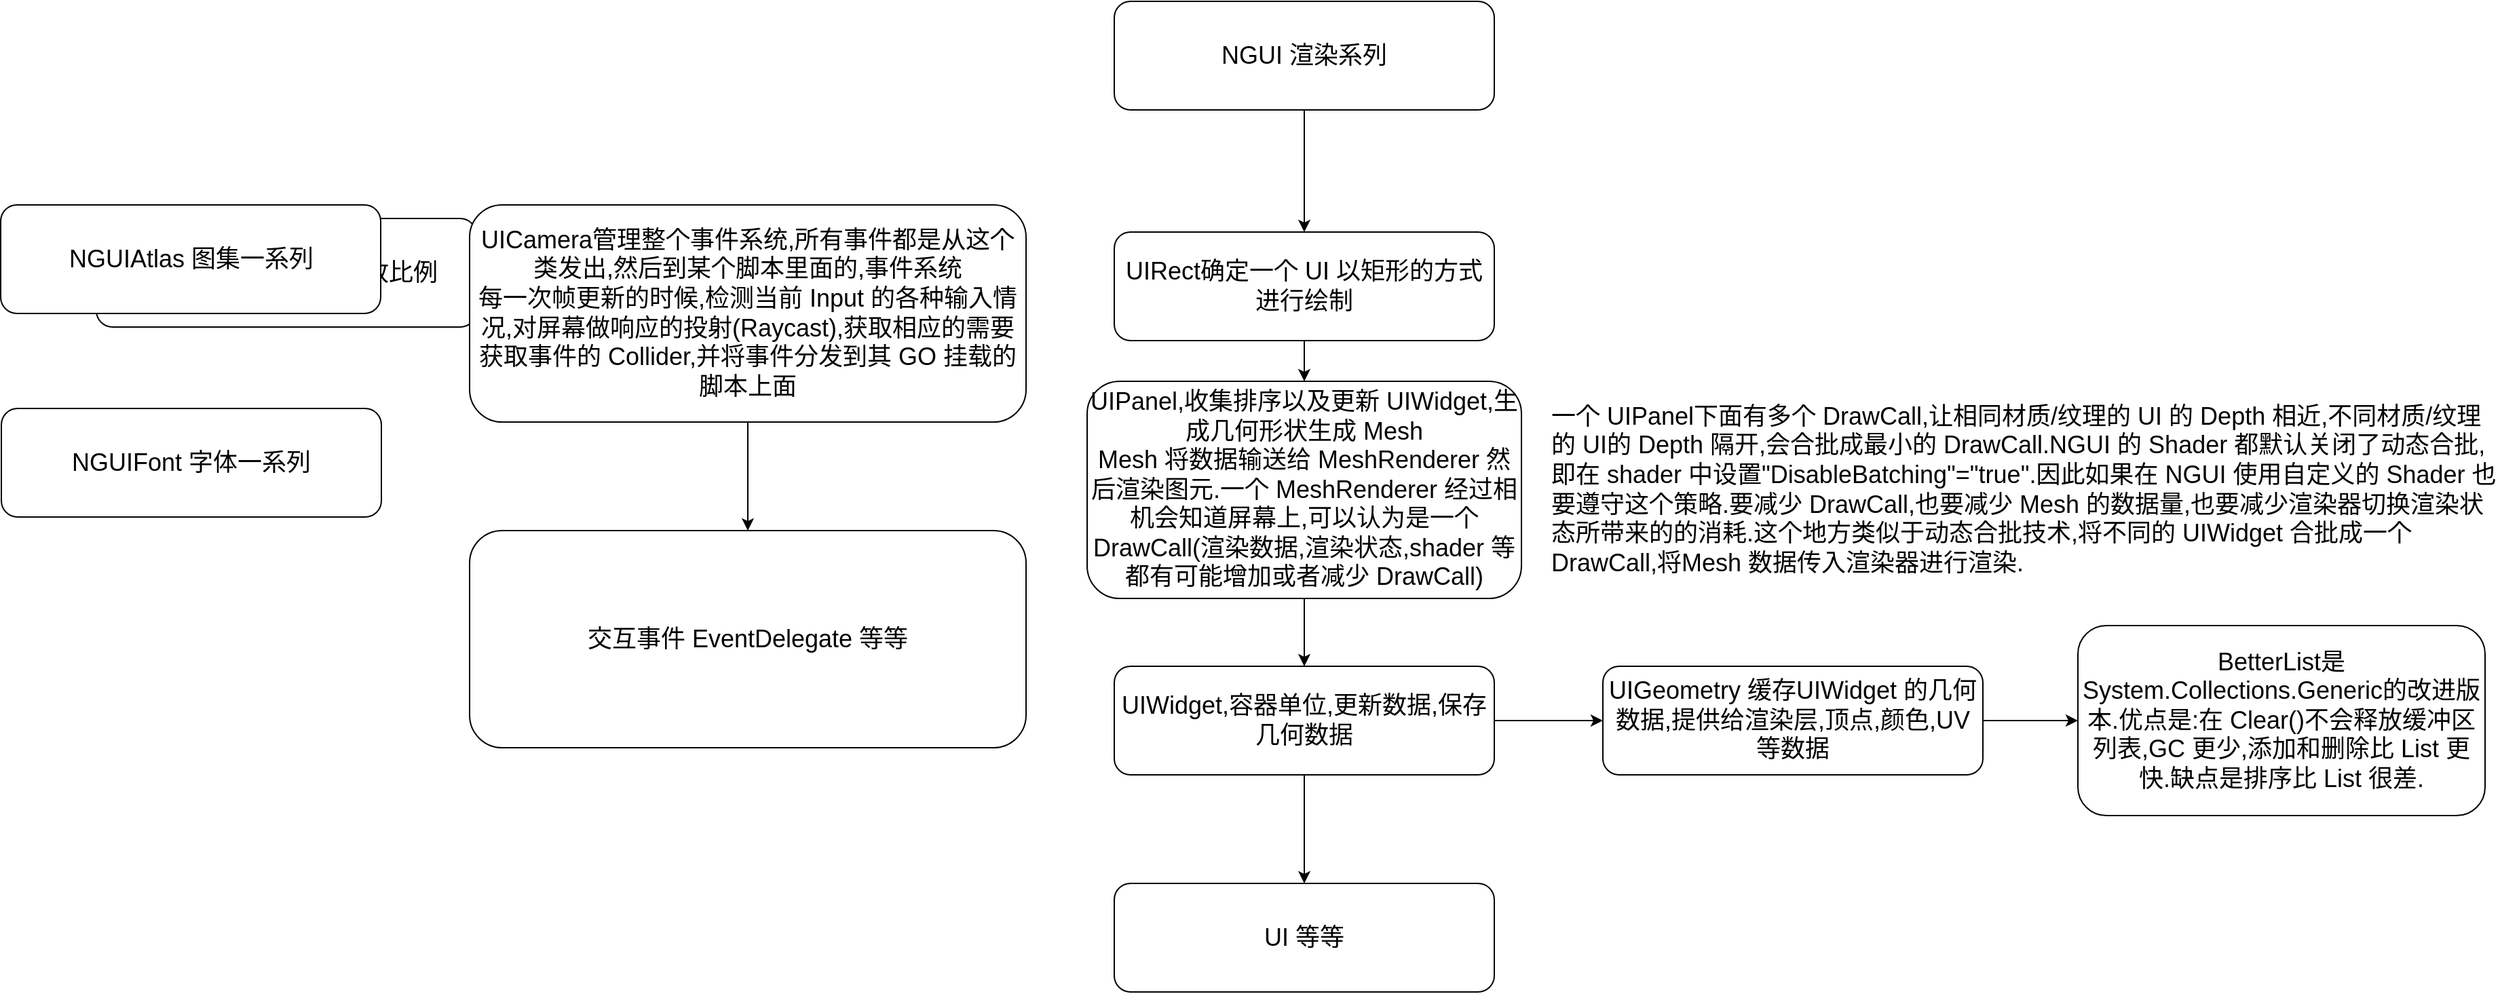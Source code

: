 <mxfile version="13.1.3">
    <diagram id="6hGFLwfOUW9BJ-s0fimq" name="Page-1">
        <mxGraphModel dx="2635" dy="1984" grid="1" gridSize="10" guides="1" tooltips="1" connect="1" arrows="1" fold="1" page="1" pageScale="1" pageWidth="827" pageHeight="1169" math="0" shadow="0">
            <root>
                <mxCell id="0"/>
                <mxCell id="1" parent="0"/>
                <mxCell id="2" value="BetterList是System.Collections.Generic的改进版本.优点是:在 Clear()不会释放缓冲区列表,GC 更少,添加和删除比 List 更快.缺点是排序比 List 很差." style="rounded=1;whiteSpace=wrap;html=1;fontSize=18;" parent="1" vertex="1">
                    <mxGeometry x="150" y="190" width="300" height="140" as="geometry"/>
                </mxCell>
                <mxCell id="24" value="UIRoot 管理屏幕的缩放比例" style="rounded=1;whiteSpace=wrap;html=1;fontSize=18;" parent="1" vertex="1">
                    <mxGeometry x="-1310" y="-110" width="280" height="80" as="geometry"/>
                </mxCell>
                <mxCell id="28" value="" style="edgeStyle=orthogonalEdgeStyle;rounded=0;orthogonalLoop=1;jettySize=auto;html=1;" edge="1" parent="1" source="26" target="27">
                    <mxGeometry relative="1" as="geometry"/>
                </mxCell>
                <mxCell id="26" value="UIRect确定一个 UI 以矩形的方式进行绘制" style="rounded=1;whiteSpace=wrap;html=1;fontSize=18;" vertex="1" parent="1">
                    <mxGeometry x="-560" y="-100" width="280" height="80" as="geometry"/>
                </mxCell>
                <mxCell id="33" value="" style="edgeStyle=orthogonalEdgeStyle;rounded=0;orthogonalLoop=1;jettySize=auto;html=1;" edge="1" parent="1" source="27" target="32">
                    <mxGeometry relative="1" as="geometry"/>
                </mxCell>
                <mxCell id="27" value="UIPanel,收集排序以及更新 UIWidget,生成几何形状生成 Mesh&lt;br&gt;Mesh 将数据输送给 MeshRenderer 然后渲染图元.一个 MeshRenderer 经过相机会知道屏幕上,可以认为是一个 DrawCall(渲染数据,渲染状态,shader 等都有可能增加或者减少 DrawCall)" style="rounded=1;whiteSpace=wrap;html=1;fontSize=18;" vertex="1" parent="1">
                    <mxGeometry x="-580" y="10" width="320" height="160" as="geometry"/>
                </mxCell>
                <mxCell id="37" value="" style="edgeStyle=orthogonalEdgeStyle;rounded=0;orthogonalLoop=1;jettySize=auto;html=1;" edge="1" parent="1" source="32" target="36">
                    <mxGeometry relative="1" as="geometry"/>
                </mxCell>
                <mxCell id="47" value="" style="edgeStyle=orthogonalEdgeStyle;rounded=0;orthogonalLoop=1;jettySize=auto;html=1;" edge="1" parent="1" source="32" target="46">
                    <mxGeometry relative="1" as="geometry"/>
                </mxCell>
                <mxCell id="32" value="UIWidget,容器单位,更新数据,保存几何数据" style="rounded=1;whiteSpace=wrap;html=1;fontSize=18;" vertex="1" parent="1">
                    <mxGeometry x="-560" y="220" width="280" height="80" as="geometry"/>
                </mxCell>
                <mxCell id="46" value="UI 等等" style="rounded=1;whiteSpace=wrap;html=1;fontSize=18;" vertex="1" parent="1">
                    <mxGeometry x="-560" y="380" width="280" height="80" as="geometry"/>
                </mxCell>
                <mxCell id="38" value="" style="edgeStyle=orthogonalEdgeStyle;rounded=0;orthogonalLoop=1;jettySize=auto;html=1;" edge="1" parent="1" source="36" target="2">
                    <mxGeometry relative="1" as="geometry"/>
                </mxCell>
                <mxCell id="36" value="UIGeometry 缓存UIWidget 的几何数据,提供给渲染层,顶点,颜色,UV 等数据" style="rounded=1;whiteSpace=wrap;html=1;fontSize=18;" vertex="1" parent="1">
                    <mxGeometry x="-200" y="220" width="280" height="80" as="geometry"/>
                </mxCell>
                <mxCell id="49" value="" style="edgeStyle=orthogonalEdgeStyle;rounded=0;orthogonalLoop=1;jettySize=auto;html=1;" edge="1" parent="1" source="29" target="48">
                    <mxGeometry relative="1" as="geometry"/>
                </mxCell>
                <mxCell id="29" value="UICamera管理整个事件系统,所有事件都是从这个类发出,然后到某个脚本里面的,事件系统&lt;br&gt;每一次帧更新的时候,检测当前 Input 的各种输入情况,对屏幕做响应的投射(Raycast),获取相应的需要获取事件的 Collider,并将事件分发到其 GO 挂载的脚本上面" style="rounded=1;whiteSpace=wrap;html=1;fontSize=18;" vertex="1" parent="1">
                    <mxGeometry x="-1035" y="-120" width="410" height="160" as="geometry"/>
                </mxCell>
                <mxCell id="48" value="交互事件 EventDelegate 等等" style="rounded=1;whiteSpace=wrap;html=1;fontSize=18;" vertex="1" parent="1">
                    <mxGeometry x="-1035" y="120" width="410" height="160" as="geometry"/>
                </mxCell>
                <mxCell id="30" value="NGUIAtlas 图集一系列" style="rounded=1;whiteSpace=wrap;html=1;fontSize=18;" vertex="1" parent="1">
                    <mxGeometry x="-1380.5" y="-120" width="280" height="80" as="geometry"/>
                </mxCell>
                <mxCell id="31" value="NGUIFont 字体一系列" style="rounded=1;whiteSpace=wrap;html=1;fontSize=18;" vertex="1" parent="1">
                    <mxGeometry x="-1380" y="30" width="280" height="80" as="geometry"/>
                </mxCell>
                <mxCell id="35" style="edgeStyle=orthogonalEdgeStyle;rounded=0;orthogonalLoop=1;jettySize=auto;html=1;entryX=0.5;entryY=0;entryDx=0;entryDy=0;" edge="1" parent="1" source="34" target="26">
                    <mxGeometry relative="1" as="geometry"/>
                </mxCell>
                <mxCell id="34" value="NGUI 渲染系列" style="rounded=1;whiteSpace=wrap;html=1;fontSize=18;" vertex="1" parent="1">
                    <mxGeometry x="-560" y="-270" width="280" height="80" as="geometry"/>
                </mxCell>
                <mxCell id="39" value="&lt;div&gt;&lt;span style=&quot;font-size: 18px&quot;&gt;一个 UIPanel下面有多个 DrawCall,让相同材质/纹理的 UI 的 Depth 相近,不同材质/纹理的 UI的 Depth 隔开,会合批成最小的 DrawCall.NGUI 的 Shader 都默认关闭了动态合批,即在 shader 中设置&quot;DisableBatching&quot;=&quot;true&quot;.因此如果在 NGUI 使用自定义的 Shader 也要遵守这个策略.要减少 DrawCall,也要减少 Mesh 的数据量,也要减少渲染器切换渲染状态所带来的的消耗.这个地方类似于动态合批技术,将不同的 UIWidget 合批成一个 DrawCall,将Mesh 数据传入渲染器进行渲染.&lt;/span&gt;&lt;/div&gt;" style="text;html=1;strokeColor=none;fillColor=none;align=left;verticalAlign=middle;whiteSpace=wrap;rounded=0;" vertex="1" parent="1">
                    <mxGeometry x="-240" y="20" width="700" height="140" as="geometry"/>
                </mxCell>
            </root>
        </mxGraphModel>
    </diagram>
</mxfile>